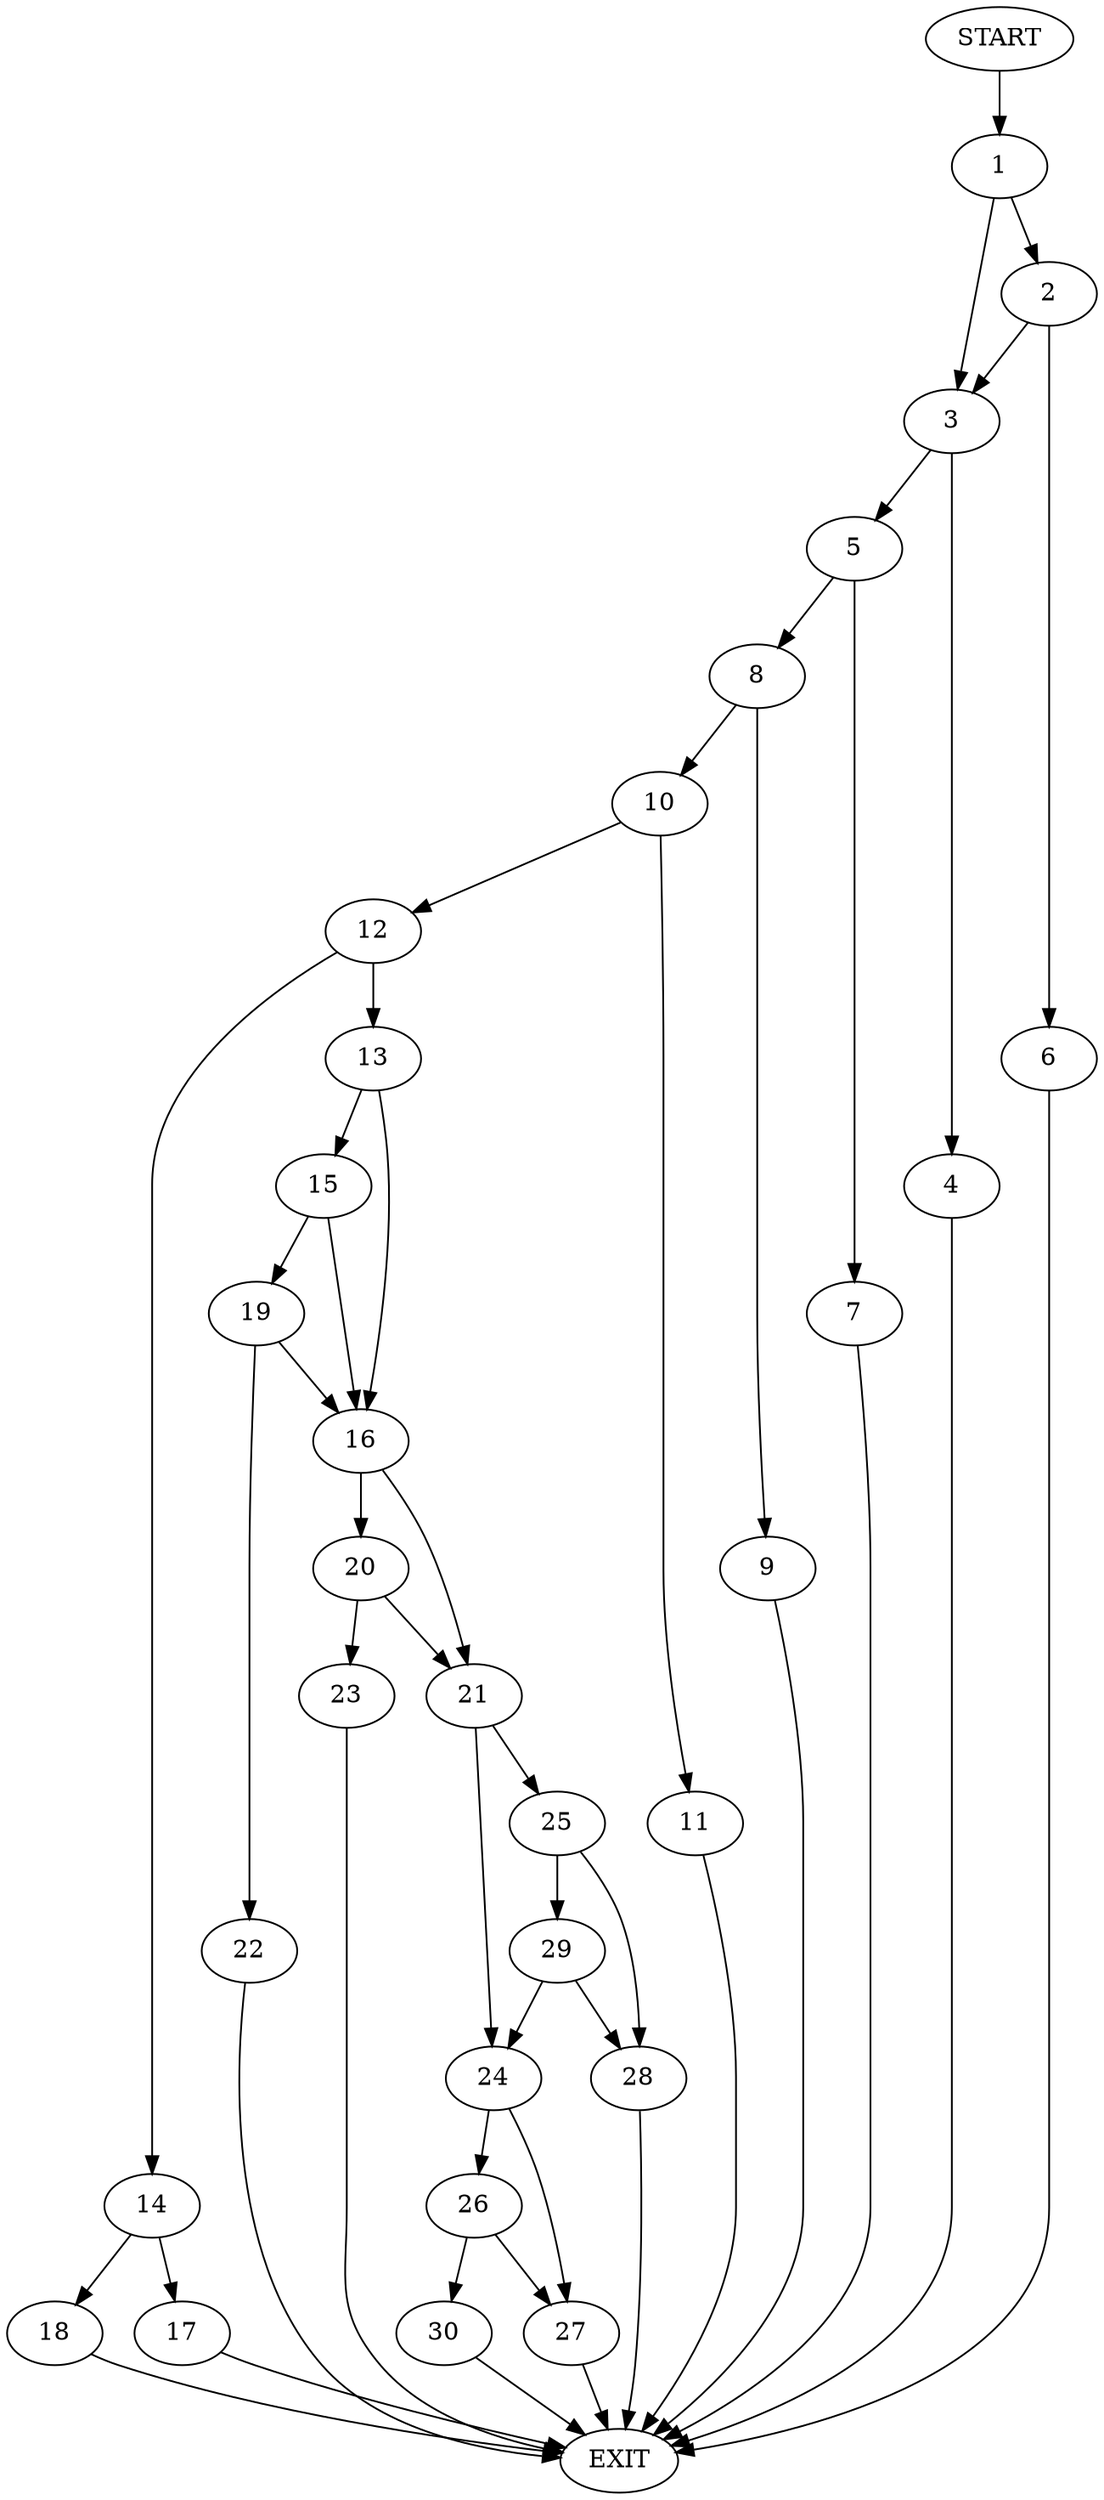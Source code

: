 digraph {
0 [label="START"]
31 [label="EXIT"]
0 -> 1
1 -> 2
1 -> 3
3 -> 4
3 -> 5
2 -> 6
2 -> 3
6 -> 31
4 -> 31
5 -> 7
5 -> 8
8 -> 9
8 -> 10
7 -> 31
10 -> 11
10 -> 12
9 -> 31
11 -> 31
12 -> 13
12 -> 14
13 -> 15
13 -> 16
14 -> 17
14 -> 18
17 -> 31
18 -> 31
15 -> 16
15 -> 19
16 -> 20
16 -> 21
19 -> 22
19 -> 16
22 -> 31
20 -> 23
20 -> 21
21 -> 24
21 -> 25
23 -> 31
24 -> 26
24 -> 27
25 -> 28
25 -> 29
28 -> 31
29 -> 28
29 -> 24
26 -> 27
26 -> 30
27 -> 31
30 -> 31
}
